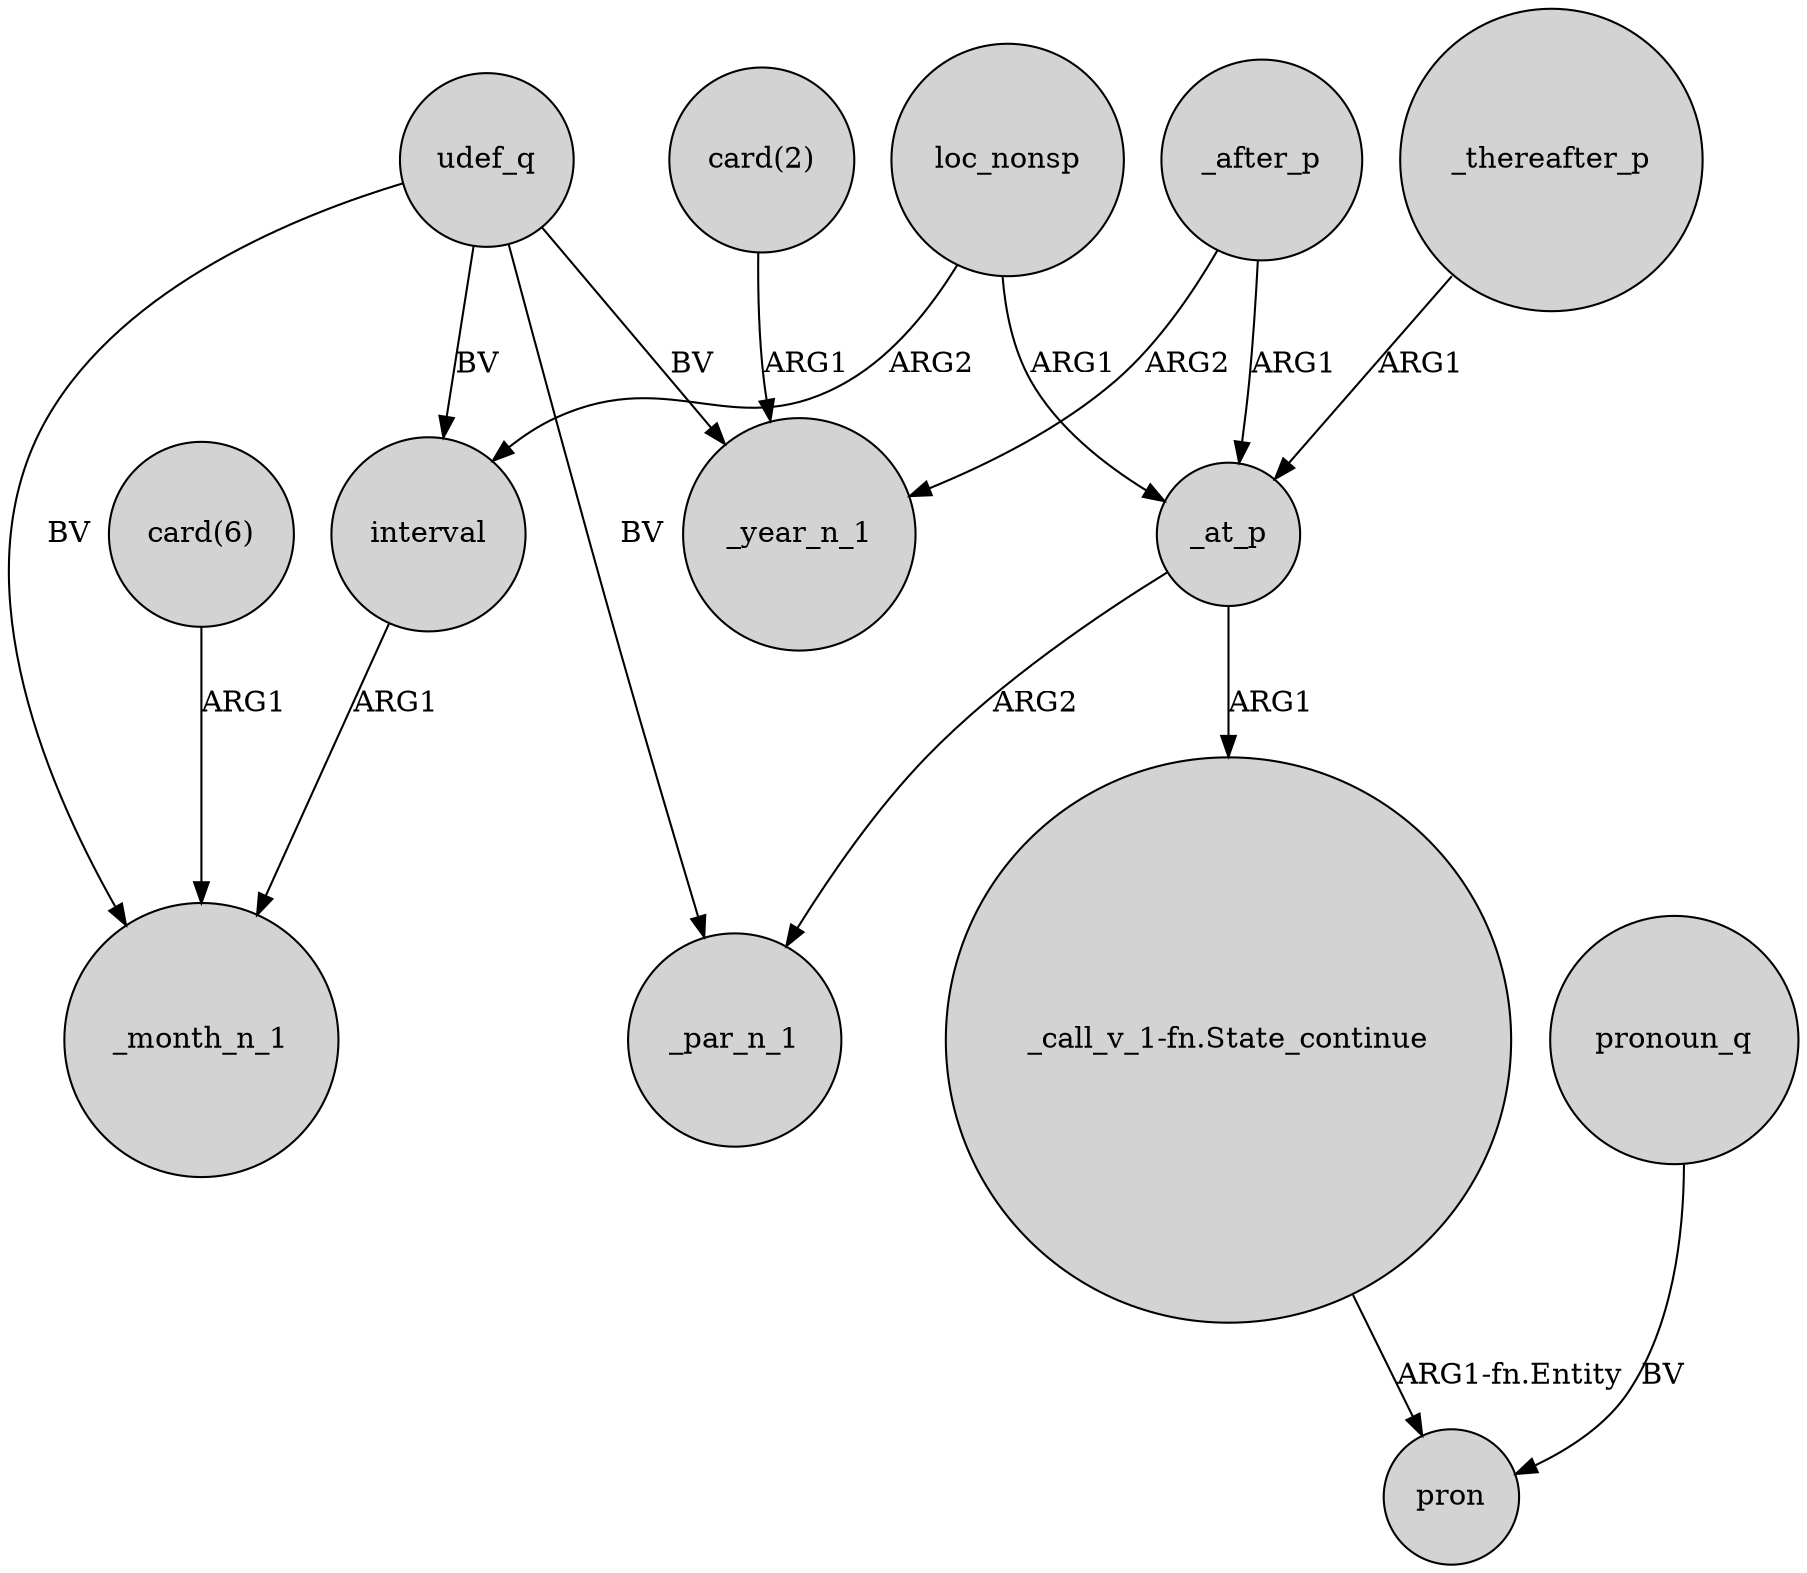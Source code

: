 digraph {
	node [shape=circle style=filled]
	udef_q -> _month_n_1 [label=BV]
	udef_q -> interval [label=BV]
	loc_nonsp -> _at_p [label=ARG1]
	udef_q -> _year_n_1 [label=BV]
	loc_nonsp -> interval [label=ARG2]
	"card(2)" -> _year_n_1 [label=ARG1]
	_at_p -> _par_n_1 [label=ARG2]
	_after_p -> _year_n_1 [label=ARG2]
	udef_q -> _par_n_1 [label=BV]
	"card(6)" -> _month_n_1 [label=ARG1]
	"_call_v_1-fn.State_continue" -> pron [label="ARG1-fn.Entity"]
	_after_p -> _at_p [label=ARG1]
	_thereafter_p -> _at_p [label=ARG1]
	interval -> _month_n_1 [label=ARG1]
	pronoun_q -> pron [label=BV]
	_at_p -> "_call_v_1-fn.State_continue" [label=ARG1]
}
